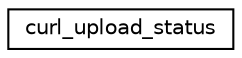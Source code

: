 digraph "Graphical Class Hierarchy"
{
 // LATEX_PDF_SIZE
  edge [fontname="Helvetica",fontsize="10",labelfontname="Helvetica",labelfontsize="10"];
  node [fontname="Helvetica",fontsize="10",shape=record];
  rankdir="LR";
  Node0 [label="curl_upload_status",height=0.2,width=0.4,color="black", fillcolor="white", style="filled",URL="$structcurl__upload__status.html",tooltip=" "];
}
